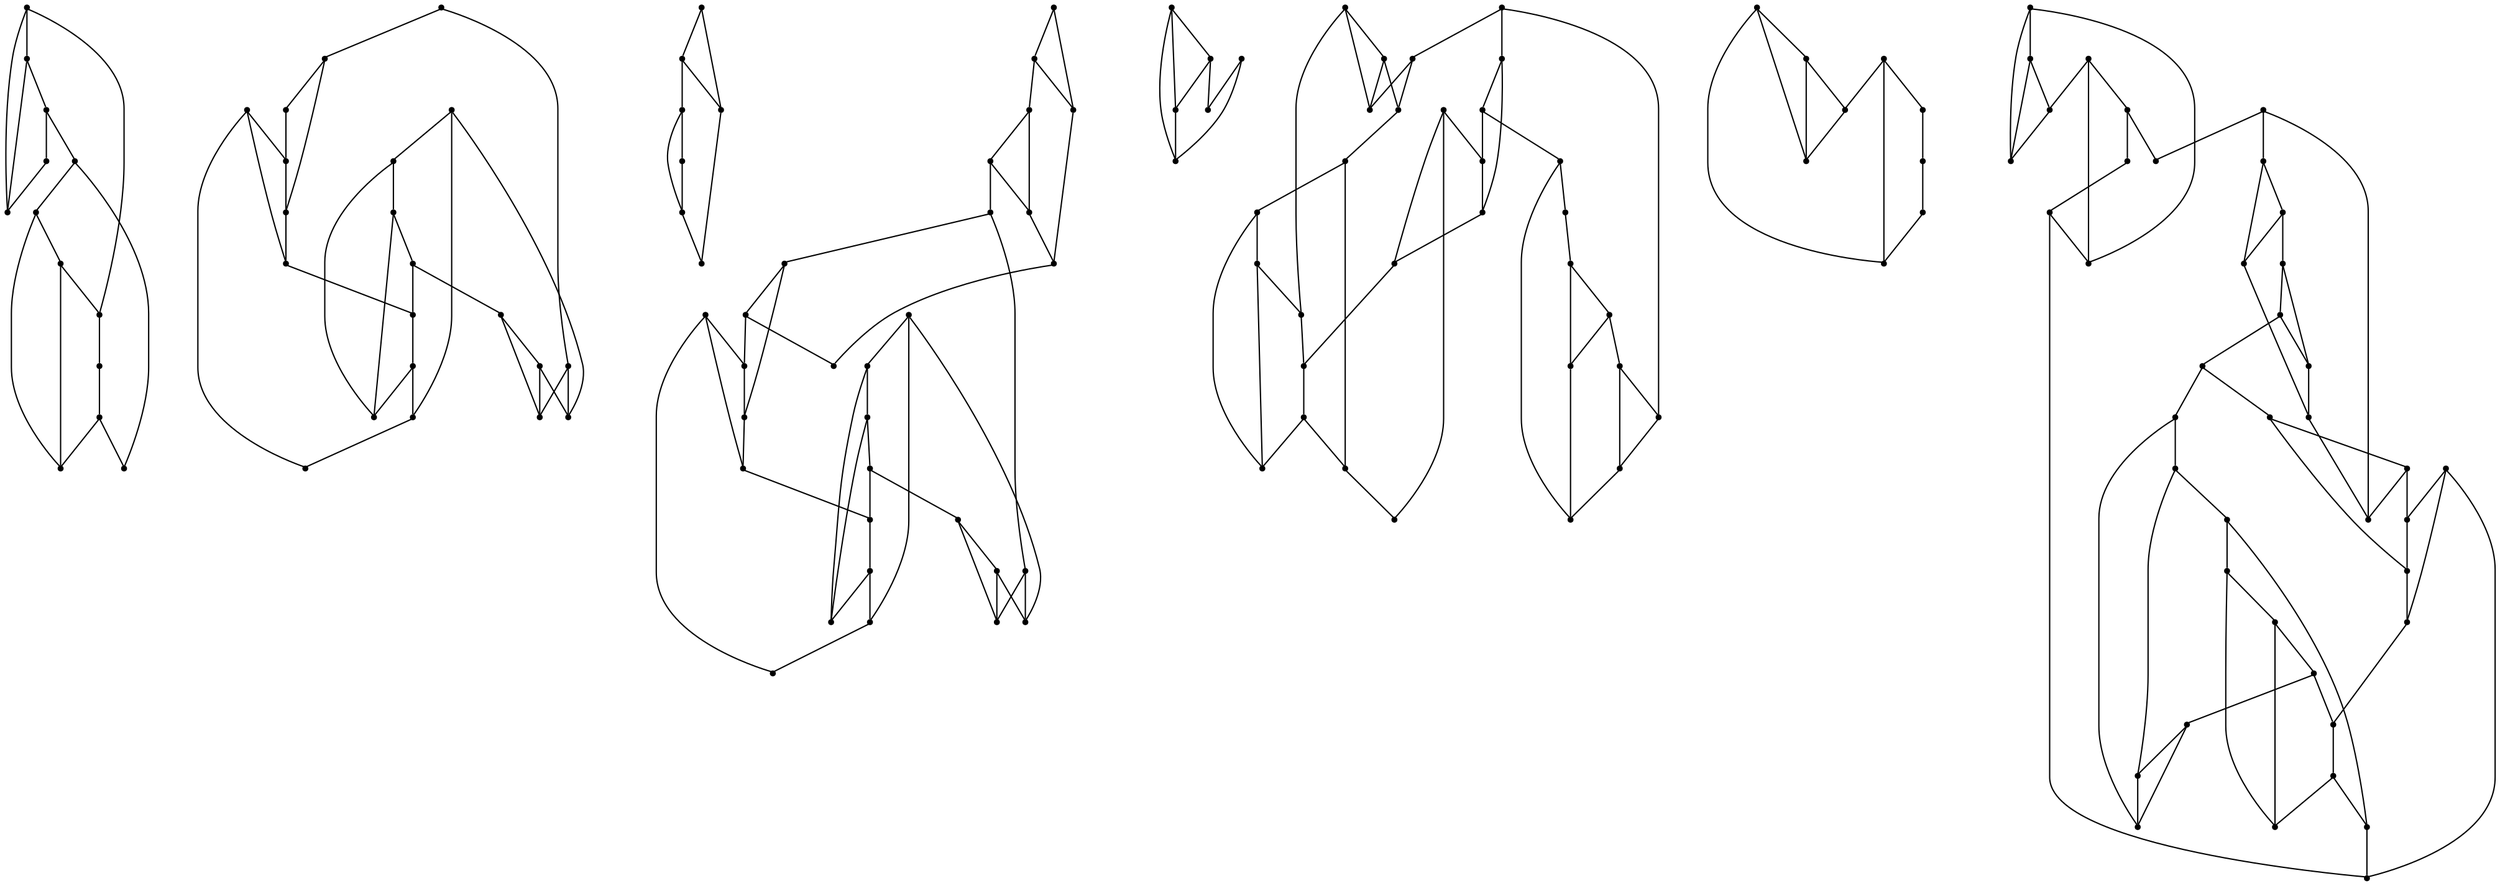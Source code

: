 graph {
  node [shape=point,comment="{\"directed\":false,\"doi\":\"10.1007/3-540-44541-2_28\",\"figure\":\"? (5)\"}"]

  v0 [pos="1603.0781428019209,659.8681529875727"]
  v1 [pos="1583.1697781880698,645.2974081552159"]
  v2 [pos="1560.9656016031902,641.461984367781"]
  v3 [pos="1598.4833081563315,648.3639161304764"]
  v4 [pos="1590.8260345458987,636.8598064299555"]
  v5 [pos="1542.5885518391929,613.8514598723383"]
  v6 [pos="1566.3249969482422,614.6180868661534"]
  v7 [pos="1585.4666392008464,619.2202648039789"]
  v8 [pos="1584.7010294596357,657.5681448495518"]
  v9 [pos="1581.638526916504,669.0723817066482"]
  v10 [pos="1570.1531410217285,673.673415235294"]
  v11 [pos="1566.1426862080893,628.5972993091873"]
  v12 [pos="1540.2916908264162,641.461984367781"]
  v13 [pos="1499.6135711669922,674.634846102807"]
  v14 [pos="1490.424982706706,660.8285666024815"]
  v15 [pos="1470.5177307128909,646.2567409392328"]
  v16 [pos="1448.3125050862632,642.4223979826899"]
  v17 [pos="1485.8323097229006,649.3243297453852"]
  v18 [pos="1478.1739552815757,637.8202200448643"]
  v19 [pos="1429.93647257487,614.811937065535"]
  v20 [pos="1453.6719004313152,615.5785004810623"]
  v21 [pos="1472.8156407674155,620.1806784188877"]
  v22 [pos="1472.0489501953127,658.5275412118565"]
  v23 [pos="1466.6885375976562,606.3743989185623"]
  v24 [pos="1407.7322642008467,602.5400559620193"]
  v25 [pos="1468.986479441325,670.0317144906651"]
  v26 [pos="1442.6677068074546,532.5577180103592"]
  v27 [pos="1409.7427368164065,531.0244640227289"]
  v28 [pos="1465.6374613444013,535.6265148039789"]
  v29 [pos="1464.1072591145835,519.5192099130284"]
  v30 [pos="1462.5750223795574,508.01497305593205"]
  v31 [pos="1461.616643269857,491.71604320567167"]
  v32 [pos="1442.6677068074546,499.5786428964268"]
  v33 [pos="1375.5739529927573,627.8493643319737"]
  v34 [pos="1436.062494913737,686.905582797143"]
  v35 [pos="1453.4906387329104,629.5566956714919"]
  v36 [pos="1427.6385307312012,642.4223979826899"]
  v37 [pos="1457.5010299682617,674.634846102807"]
  v38 [pos="1443.719800313314,680.0025702035557"]
  v39 [pos="1374.0416526794434,602.5400559620193"]
  v40 [pos="1387.8239631652832,620.9473054127029"]
  v41 [pos="1336.2344106038413,655.4597616708409"]
  v42 [pos="1327.0468711853027,641.6556438322992"]
  v43 [pos="1307.1385701497397,627.0827373381586"]
  v44 [pos="1284.9343617757163,623.2483308033279"]
  v45 [pos="1322.4531491597495,630.1515341317784"]
  v46 [pos="1314.7958119710288,618.647297274682"]
  v47 [pos="1266.558329264323,595.6389507170649"]
  v48 [pos="1290.2947743733725,596.4057048674555"]
  v49 [pos="1309.4364802042644,601.0067383961014"]
  v50 [pos="1308.6708068847656,639.3536011890701"]
  v51 [pos="1303.3114751180015,587.2014761483799"]
  v52 [pos="1244.3531036376953,583.3660523609451"]
  v53 [pos="1305.6083679199219,650.8577108895909"]
  v54 [pos="1273.4489440917969,559.5910788095127"]
  v55 [pos="1240.5250231424968,558.057697665307"]
  v56 [pos="1296.4197794596355,562.6598756031326"]
  v57 [pos="1294.8885599772136,546.5535879647862"]
  v58 [pos="1293.357308705648,535.0483974333735"]
  v59 [pos="1292.3989613850913,518.7494040048252"]
  v60 [pos="1273.4489440917969,526.6118765390049"]
  v61 [pos="1212.1947924296062,608.676568718367"]
  v62 [pos="1272.683334350586,667.7317063526443"]
  v63 [pos="1290.1125272115073,610.3827556487055"]
  v64 [pos="1264.2614682515464,623.2483308033279"]
  v65 [pos="1274.6468861897788,398.4358867522211"]
  v66 [pos="1259.333324432373,409.1733694589268"]
  v67 [pos="1272.350025177002,422.2118775562576"]
  v68 [pos="1259.333324432373,437.55153820078885"]
  v69 [pos="1294.1218694051108,655.4597616708409"]
  v70 [pos="1280.3406397501628,660.8285666024815"]
  v71 [pos="1262.3958587646484,386.9316498951248"]
  v72 [pos="1242.4885114034018,383.8639975106846"]
  v73 [pos="1210.6635411580405,583.3660523609451"]
  v74 [pos="1215.2572631835938,561.893121452742"]
  v75 [pos="1224.4458516438804,601.7733653899164"]
  v76 [pos="1182.9093933105469,655.4597616708409"]
  v77 [pos="1173.7208048502605,641.6556438322992"]
  v78 [pos="1153.8135528564453,627.0827373381586"]
  v79 [pos="1131.6083272298179,623.2483308033279"]
  v80 [pos="1169.126033782959,630.1515341317784"]
  v81 [pos="1161.4697774251304,618.647297274682"]
  v82 [pos="1113.2322947184246,595.6389507170649"]
  v83 [pos="1136.9677225748699,596.4057048674555"]
  v84 [pos="1156.1114629109702,601.0067383961014"]
  v85 [pos="1155.3447723388672,639.3536011890701"]
  v86 [pos="1149.984391530355,587.2014761483799"]
  v87 [pos="1091.0280863444011,583.3660523609451"]
  v88 [pos="1152.2823015848796,650.8577108895909"]
  v89 [pos="1120.1239267985027,559.5910788095127"]
  v90 [pos="1087.1989885965986,558.057697665307"]
  v91 [pos="1143.0947621663413,562.6598756031326"]
  v92 [pos="1124.191665649414,454.42330842377055"]
  v93 [pos="1141.5625254313152,546.5535879647862"]
  v94 [pos="1140.0301933288574,535.0483974333733"]
  v95 [pos="1139.0719095865886,518.7494040048252"]
  v96 [pos="1139.2656326293945,507.43895376882267"]
  v97 [pos="1120.1239267985027,526.6118765390049"]
  v98 [pos="1058.869775136312,608.676568718367"]
  v99 [pos="1119.3583170572917,667.7317063526443"]
  v100 [pos="1136.7864608764648,610.3827556487055"]
  v101 [pos="1110.9343528747559,623.2483308033279"]
  v102 [pos="1129.5510609944663,398.4358867522211"]
  v103 [pos="1114.2374674479167,409.1733694589268"]
  v104 [pos="1127.2541364034018,422.2118775562576"]
  v105 [pos="1114.2374674479167,437.55153820078874"]
  v106 [pos="1122.6593653361003,351.65250306488383"]
  v107 [pos="1140.7968521118164,655.4597616708409"]
  v108 [pos="1127.0135561625166,660.8285666024815"]
  v109 [pos="1117.300033569336,386.9316498951248"]
  v110 [pos="1097.3926862080893,383.8639975106846"]
  v111 [pos="1095.8614349365234,359.32226980886173"]
  v112 [pos="1061.9323094685874,561.893121452742"]
  v113 [pos="1057.337474822998,583.3660523609451"]
  v114 [pos="1071.119785308838,601.7733653899164"]
  v115 [pos="977.7072906494142,608.2900763070713"]
  v116 [pos="996.8489329020183,591.416080844018"]
  v117 [pos="1002.2083282470703,535.4285955941807"]
  v118 [pos="986.8947982788087,546.1660147225987"]
  v119 [pos="999.9114672342937,559.2056672291092"]
  v120 [pos="986.8947982788087,574.5441834644607"]
  v121 [pos="995.3177134195964,488.64521190684354"]
  v122 [pos="989.9583180745443,523.9244223153721"]
  v123 [pos="970.0500170389812,520.8577871835362"]
  v124 [pos="968.5198148091634,496.31504222910917"]
  v125 [pos="969.2843437194825,467.9389715707432"]
  v126 [pos="968.5198148091634,594.4848776376377"]
  v127 [pos="948.6114501953125,579.9118439869217"]
  v128 [pos="926.4073053995769,576.0775010303787"]
  v129 [pos="963.9250119527183,582.9806407805414"]
  v130 [pos="956.2677065531415,571.4764675017328"]
  v131 [pos="908.0302079518636,548.4681845224034"]
  v132 [pos="931.7666371663412,549.2348115162185"]
  v133 [pos="950.9083112080893,553.8358450448643"]
  v134 [pos="950.1427014668783,592.182707837833"]
  v135 [pos="944.7833061218262,540.031663628035"]
  v136 [pos="885.8260631561282,536.197320671492"]
  v137 [pos="947.0802307128907,603.6889792001377"]
  v138 [pos="914.9208227793376,512.4201854582758"]
  v139 [pos="881.9968700408938,510.88693147064555"]
  v140 [pos="937.8916422526044,515.4889822518955"]
  v141 [pos="936.3594055175782,499.3828217701248"]
  v142 [pos="934.8292032877606,487.87858491302836"]
  v143 [pos="933.87082417806,471.5785106535883"]
  v144 [pos="934.0635299682618,460.2692048267654"]
  v145 [pos="914.9208227793376,479.44111034434354"]
  v146 [pos="853.6666711171468,561.5056753671299"]
  v147 [pos="914.1551971435548,620.5608765796951"]
  v148 [pos="931.5843582153321,563.2118622974685"]
  v149 [pos="905.7333469390871,576.0775010303787"]
  v150 [pos="935.5947812398275,608.2900763070713"]
  v151 [pos="921.8124707539878,613.6576732512445"]
  v152 [pos="856.7291736602785,514.7223552580805"]
  v153 [pos="852.1364688873292,536.197320671492"]
  v154 [pos="865.9177303314209,554.6025356169672"]

  v1 -- v2 [id="-2",pos="1583.1697781880698,645.2974081552159 1576.4304677929863,643.5352642370653 1569.080099868709,642.4495283388258 1560.9656016031902,641.461984367781"]
  v3 -- v1 [id="-5",pos="1598.4833081563315,648.3639161304764 1593.4028033796703,647.5772900821883 1588.480774673389,646.1815702107432 1583.1697781880698,645.2974081552159"]
  v3 -- v0 [id="-6",pos="1598.4833081563315,648.3639161304764 1599.7933020929977,652.3812225501856 1601.7446837964621,655.992170434932 1603.0781428019209,659.8681529875727"]
  v4 -- v3 [id="-11",pos="1590.8260345458987,636.8598064299555 1593.8824471571083,640.5612004396031 1595.8580113698122,644.6738085419686 1598.4833081563315,648.3639161304764"]
  v4 -- v7 [id="-12",pos="1590.8260345458987,636.8598064299555 1590.1958299348062,632.3775444338661 1588.4759676962349,628.3198168509907 1586.8291219075522,624.1734584685297 1586.0000610351562,622.0858018116287 1585.1999918619792,619.9983994678787 1585.4666392008464,619.2202648039789"]
  v5 -- v12 [id="-14",pos="1542.5885518391929,613.8514598723383 1539.317445389603,613.8122368760789 1537.113329378611,615.43653420722 1535.6458028157554,617.656683973087 1531.854549788754,623.3918814992201 1533.6370296964888,632.1054435969244 1540.2916908264162,641.461984367781"]
  v6 -- v5 [id="-17",pos="1566.3249969482422,614.6180868661534 1556.6417591250738,610.8325506355566 1548.0434667792913,610.5275589450887 1542.5885518391929,613.8514598723383"]
  v7 -- v6 [id="-18",pos="1585.4666392008464,619.2202648039789 1578.3544704899248,617.0494229058636 1572.2739710215542,614.8699562026969 1566.3249969482422,614.6180868661534"]
  v8 -- v2 [id="-25",pos="1584.7010294596357,657.5681448495518 1578.4000396728516,655.577572238061 1572.8291829427085,652.5359869516026 1567.608388264974,648.5984564340245 1564.9208068847656,646.5649684782953 1562.4374389648438,644.3816900766026 1560.9656016031902,641.461984367781"]
  v8 -- v1 [id="-26",pos="1584.7010294596357,657.5681448495518 1584.767288632645,653.2398310163264 1584.7469720179301,649.5164010241688 1583.1697781880698,645.2974081552159"]
  v9 -- v8 [id="-29",pos="1581.638526916504,669.0723817066482 1581.9245512522646,665.2561932979497 1583.2734231431343,661.1567510627633 1584.7010294596357,657.5681448495518"]
  v153 -- v146 [id="-31",pos="852.1364688873292,536.197320671492 851.2602363514558,537.7419521759429 851.2125015258791,539.360353220079 851.212501525879,540.98991558116 851.212501525879,548.0680699583197 852.1130944389427,554.9355416112177 853.6666711171468,561.5056753671299"]
  v153 -- v152 [id="-32",pos="852.1364688873292,536.197320671492 851.7985187320949,528.5600385825487 853.2755423457559,521.2619630179582 856.7291736602785,514.7223552580805"]
  v146 -- v154 [id="-33",pos="853.6666711171468,561.5056753671299 858.00168263386,558.983232492517 862.1632562154792,556.8743216898979 865.9177303314209,554.6025356169672"]
  v154 -- v136 [id="-34",pos="865.9177303314209,554.6025356169672 875.3674649137743,549.1023815981606 882.4829558808522,542.8114985801378 885.8260631561282,536.197320671492"]
  v154 -- v151 [id="-35",pos="865.9177303314209,554.6025356169672 873.1000264485677,568.8857794320713 889.5125071207683,588.0024989958735 911.5041732788087,605.5984259164463 915.583356221517,608.8650783415766 919.6749369303386,611.9275173064203 921.8124707539878,613.6576732512445"]
  v136 -- v153 [id="-36",pos="885.8260631561282,536.197320671492 872.8041966756185,534.7607692595453 861.3166809082032,535.710883191837 852.1364688873292,536.197320671492"]
  v149 -- v131 [id="-37",pos="905.7333469390871,576.0775010303787 899.0775864634398,566.7217033145921 897.294200288095,558.0083678316569 901.0833104451498,552.2732814665766 902.5513720582969,550.0522998799881 904.756812447733,548.4276173063346 908.0302079518636,548.4681845224034"]
  v149 -- v150 [id="-38",pos="905.7333469390871,576.0775010303787 911.2582958212444,586.4233516174796 921.8931493972407,597.4680572545653 935.5947812398275,608.2900763070713"]
  v148 -- v130 [id="-39",pos="931.5843582153321,563.2118622974685 940.92736545375,567.4811634543215 949.286506001095,570.5548874135159 956.2677065531415,571.4764675017328"]
  v139 -- v152 [id="-40",pos="881.9968700408938,510.88693147064555 874.7875213623048,511.7108425017328 865.1583353678386,512.4066432829828 856.7291736602785,514.7223552580805"]
  v147 -- v151 [id="-41",pos="914.1551971435548,620.5608765796951 915.3289129891667,618.7323081523634 918.623672894694,616.5745804191191 921.8124707539878,613.6576732512445"]
  v151 -- v150 [id="-42",pos="921.8124707539878,613.6576732512445 926.2293545380712,612.1515785954152 930.6023608818832,609.8924816833232 935.5947812398275,608.2900763070713"]
  v150 -- v137 [id="-43",pos="935.5947812398275,608.2900763070713 938.945829298546,606.0544250914411 942.7719523130118,604.4398031567919 947.0802307128907,603.6889792001377"]
  v137 -- v126 [id="-44",pos="947.0802307128907,603.6889792001377 952.8976615891015,600.5340209948687 959.4327900885446,598.3382582098566 968.5198148091634,594.4848776376377"]
  v128 -- v149 [id="-45",pos="926.4073053995769,576.0775010303787 919.2000071207683,575.9233872608474 911.8375142415365,575.8984645720453 905.7333469390871,576.0775010303787"]
  v148 -- v132 [id="-46",pos="931.5843582153321,563.2118622974685 931.0583750406902,561.1900091683995 930.6166330973308,558.7483486052485 930.5666605631511,556.2565883513422 930.508295694987,553.4733852263422 930.9458414713542,550.731635144962 931.7666371663412,549.2348115162185"]
  v147 -- v115 [id="-47",pos="914.1551971435548,620.5608765796951 920.0979851253808,621.7894867561384 926.2665311174292,622.515082410587 932.604217529297,622.515082410587 949.3933937107299,622.515082410587 964.9955918980577,617.4230262883393 977.7072906494142,608.2900763070713"]
  v147 -- v146 [id="-48",pos="914.1551971435548,620.5608765796951 884.7043783013931,613.5836497753203 861.3622443502053,590.7160696551676 853.6666711171468,561.5056753671299"]
  v144 -- v125 [id="-49",pos="934.0635299682618,460.2692048267654 945.1541900634767,459.4609340544672 957.0416768391927,462.30669821462345 969.2843437194825,467.9389715707432"]
  v128 -- v134 [id="-50",pos="926.4073053995769,576.0775010303787 927.8792063395183,578.9982875700922 930.3624471028646,581.181820284936 933.050028483073,583.2109849170974 938.2708231608074,587.1525844450922 943.8416798909506,590.1941697315506 950.1427014668783,592.182707837833"]
  v143 -- v145 [id="-51",pos="933.87082417806,471.5785106535883 926.704645121725,473.32074171504985 920.311463802168,475.89309017538153 914.9208227793376,479.44111034434354"]
  v142 -- v145 [id="-52",pos="934.8292032877606,487.87858491302836 928.6958058675131,484.39837301931095 922.4416097005209,481.5065781788162 914.9208227793376,479.44111034434354"]
  v144 -- v143 [id="-53",pos="934.0635299682618,460.2692048267654 934.6675751774869,463.6745624874384 934.3946966202169,467.5317306269053 933.87082417806,471.5785106535883"]
  v143 -- v142 [id="-54",pos="933.87082417806,471.5785106535883 934.1760349765875,476.72749075386423 934.3431748117646,482.1785606767278 934.8292032877606,487.87858491302836"]
  v142 -- v141 [id="-55",pos="934.8292032877606,487.87858491302836 935.104273479647,491.6170247016912 935.533703048609,495.47155358105965 936.3594055175782,499.3828217701248"]
  v141 -- v140 [id="-56",pos="936.3594055175782,499.3828217701248 936.8172156345202,504.55874967154193 937.7609417201254,509.85275292161214 937.8916422526044,515.4889822518955"]
  v140 -- v135 [id="-57",pos="937.8916422526044,515.4889822518955 940.6343745961892,523.2307703361685 942.8193679784902,531.4486801400917 944.7833061218262,540.031663628035"]
  v135 -- v133 [id="-58",pos="944.7833061218262,540.031663628035 946.977566133341,544.50609872997 948.6251834485663,549.2506457762064 950.9083112080893,553.8358450448643"]
  v133 -- v130 [id="-59",pos="950.9083112080893,553.8358450448643 951.0228877626619,555.6073397104507 951.6384978429776,557.1976987720291 952.2708892822267,558.7900559620193 953.9178626748669,562.937837284404 955.6384274048705,566.9976307127172 956.2677065531415,571.4764675017328"]
  v141 -- v138 [id="-60",pos="936.3594055175782,499.3828217701248 927.0249684651693,502.72748475433696 919.7208404541017,507.7649196501703 914.9208227793376,512.4201854582758"]
  v138 -- v139 [id="-61",pos="914.9208227793376,512.4201854582758 905.2318418569853,511.64577952806985 895.1079682611019,511.3001100149347 881.9968700408938,510.88693147064555"]
  v137 -- v134 [id="-62",pos="947.0802307128907,603.6889792001377 947.3666038699175,599.8721528578026 948.7155796113333,595.7719584602702 950.1427014668783,592.182707837833"]
  v134 -- v127 [id="-63",pos="950.1427014668783,592.182707837833 950.2089223682635,587.8552445995067 950.1884676465864,584.1325094371641 948.6114501953125,579.9118439869217"]
  v135 -- v136 [id="-64",pos="944.7833061218262,540.031663628035 927.5791168212892,536.131771456811 906.7833582560222,534.0733608122797 885.8260631561282,536.197320671492"]
  v145 -- v139 [id="-65",pos="914.9208227793376,479.44111034434354 896.2695488428647,487.67026219256263 884.4663662254491,499.1091353191541 881.9968700408938,510.88693147064555"]
  v133 -- v132 [id="-66",pos="950.9083112080893,553.8358450448643 943.7964126204756,551.6663253906729 937.7158560613541,549.486871415145 931.7666371663412,549.2348115162185"]
  v132 -- v131 [id="-67",pos="931.7666371663412,549.2348115162185 922.0840404387588,545.4496518448261 913.4854596578406,545.1442214904098 908.0302079518636,548.4681845224034"]
  v131 -- v148 [id="-68",pos="908.0302079518636,548.4681845224034 915.698217494762,553.9436243456573 924.0203917900631,558.9570727747055 931.5843582153321,563.2118622974685"]
  v140 -- v138 [id="-69",pos="937.8916422526044,515.4889822518955 931.5932921183492,514.3501323686581 923.4244804435174,513.2276789392764 914.9208227793376,512.4201854582758"]
  v130 -- v129 [id="-70",pos="956.2677065531415,571.4764675017328 959.3248582722708,575.1808044605452 961.2994003507928,579.2911494647956 963.9250119527183,582.9806407805414"]
  v129 -- v126 [id="-71",pos="963.9250119527183,582.9806407805414 965.2342217620107,586.9972952240585 967.1862671986264,590.6090655909095 968.5198148091634,594.4848776376377"]
  v126 -- v115 [id="-72",pos="968.5198148091634,594.4848776376377 972.1552330404372,599.3104240450367 975.2272317796494,604.2617657160836 977.7072906494142,608.2900763070713"]
  v129 -- v127 [id="-73",pos="963.9250119527183,582.9806407805414 958.8443086752077,582.194094175735 953.9221198307134,580.7982900864264 948.6114501953125,579.9118439869217"]
  v127 -- v128 [id="-74",pos="948.6114501953125,579.9118439869217 941.8717679099561,578.1518924958922 934.5215620219003,577.0661125035967 926.4073053995769,576.0775010303787"]
  v124 -- v125 [id="-77",pos="968.5198148091634,496.31504222910917 967.7374521891277,486.2149318572016 968.2083129882814,476.55255799652446 969.2843437194825,467.9389715707432"]
  v123 -- v122 [id="-78",pos="970.0500170389812,520.8577871835362 977.2061751673917,519.2762881874584 984.4696534051552,520.4525119220875 989.9583180745443,523.9244223153721"]
  v122 -- v117 [id="-79",pos="989.9583180745443,523.9244223153721 995.9060391983592,525.6955092017314 1000.2206454631769,529.6079807146681 1002.2083282470703,535.4285955941807"]
  v124 -- v121 [id="-80",pos="968.5198148091634,496.31504222910917 979.1333516438802,491.03594626149845 987.9291534423829,488.8483445362381 995.3177134195964,488.64521190684354"]
  v123 -- v120 [id="-81",pos="970.0500170389812,520.8577871835362 970.6385379366166,522.4008705876043 970.9013139180646,524.0049557259447 971.1833953857423,525.615159721785 974.4056367553967,544.0306777275124 979.7219977221018,560.8459908092175 986.8947982788087,574.5441834644607"]
  v123 -- v124 [id="-82",pos="970.0500170389812,520.8577871835362 969.1190595371554,512.4453081761769 968.3645857848865,504.28026230770763 968.5198148091634,496.31504222910917"]
  v121 -- v116 [id="-83",pos="995.3177134195964,488.64521190684354 1006.8916320800782,502.8899908578526 1013.9958699544271,521.1066961801182 1013.9958699544271,540.98991558116 1013.9958699544271,559.9656876420958 1007.5231417068985,577.4272439005154 996.8489329020183,591.416080844018"]
  v116 -- v120 [id="-84",pos="996.8489329020183,591.416080844018 992.6161383920348,587.1077280392747 989.3203576844292,581.2666158798885 986.8947982788087,574.5441834644607"]
  v119 -- v118 [id="-85",pos="999.9114672342937,559.2056672291092 994.0583546956381,556.8857590870193 989.6708170572917,552.9441595590245 986.8947982788087,546.1660147225987"]
  v117 -- v119 [id="-86",pos="1002.2083282470703,535.4285955941807 1006.1076822680558,542.2467615036884 1005.0436188780404,551.0388414551513 999.9114672342937,559.2056672291092"]
  v119 -- v120 [id="-87",pos="999.9114672342937,559.2056672291092 997.3236152193141,565.3334360444312 992.5050532748139,571.0102294272931 986.8947982788087,574.5441834644607"]
  v117 -- v118 [id="-88",pos="1002.2083282470703,535.4285955941807 998.4792073567709,539.4942999398838 993.3958689371746,542.6899989958735 986.8947982788087,546.1660147225987"]
  v118 -- v122 [id="-89",pos="986.8947982788087,546.1660147225987 983.7167104085287,540.1649237191807 984.8416646321615,531.2693040088943 989.9583180745443,523.9244223153721"]
  v116 -- v115 [id="-90",pos="996.8489329020183,591.416080844018 991.3877866711414,598.0203351526877 985.0697111257251,603.9061087742775 977.7072906494142,608.2900763070713"]
  v152 -- v144 [id="-91",pos="856.7291736602785,514.7223552580805 866.6588078551749,482.4203885347508 896.9558221218166,459.4609340544672 934.0635299682618,460.2692048267654"]
  v113 -- v98 [id="-92",pos="1057.337474822998,583.3660523609451 1056.4644730174364,584.9115505137092 1056.4167022705078,586.5306576334553 1056.4167022705078,588.1609360889724 1056.4167022705078,595.2387874515914 1057.317287325141,602.1061410902429 1058.869775136312,608.676568718367"]
  v113 -- v112 [id="-93",pos="1057.337474822998,583.3660523609451 1057.0029238335276,575.7296697335764 1058.4797237435523,568.4322887151537 1061.9323094685874,561.893121452742"]
  v98 -- v114 [id="-94",pos="1058.869775136312,608.676568718367 1063.2025677921865,606.154132459353 1067.3647320036282,604.0450393755225 1071.119785308838,601.7733653899164"]
  v114 -- v87 [id="-95",pos="1071.119785308838,601.7733653899164 1080.5712390380547,596.2718476070927 1087.6870237767448,589.9796210967716 1091.0280863444011,583.3660523609451"]
  v114 -- v108 [id="-96",pos="1071.119785308838,601.7733653899164 1078.304163614909,616.0567999398838 1094.7124481201172,635.173265190535 1116.7041778564453,652.7691921111078 1120.787556966146,656.0358445362381 1124.8750050862632,659.0982835010818 1127.0135561625166,660.8285666024815"]
  v87 -- v113 [id="-97",pos="1091.0280863444011,583.3660523609451 1078.0082702636719,581.9317897673578 1066.5208180745444,582.8816493864985 1057.337474822998,583.3660523609451"]
  v110 -- v109 [id="-99",pos="1097.3926862080893,383.8639975106846 1104.548060375143,382.28045410538675 1111.8117380683916,383.45783037153967 1117.300033569336,386.9316498951248"]
  v109 -- v102 [id="-100",pos="1117.300033569336,386.9316498951248 1123.2479957938347,388.7030367301893 1127.562436784549,392.61639182887484 1129.5510609944663,398.4358867522211"]
  v111 -- v106 [id="-101",pos="1095.8614349365234,359.32226980886173 1106.4749399820964,354.0399949268631 1115.2749379475913,351.8526475147537 1122.6593653361003,351.65250306488383"]
  v110 -- v105 [id="-102",pos="1097.3926862080893,383.8639975106846 1097.9798418061646,385.40783801208045 1098.2427250161268,387.01244517504506 1098.5249837239585,388.6232773975662 1101.747276199571,407.038764178359 1107.0635820309951,423.8539625953674 1114.2374674479167,437.55153820078874"]
  v110 -- v111 [id="-103",pos="1097.3926862080893,383.8639975106846 1096.4215936455835,375.19745441679356 1095.6620446492889,366.7923583939672 1095.8614349365234,359.32226980886173"]
  v101 -- v107 [id="-104",pos="1110.9343528747559,623.2483308033279 1116.4583565304288,633.5943811498657 1127.0931685055875,644.6391112859313 1140.7968521118164,655.4597616708409"]
  v82 -- v100 [id="-105",pos="1113.2322947184246,595.6389507170649 1120.9018778322381,601.1141719538757 1129.2235932207896,606.1274015383015 1136.7864608764648,610.3827556487055"]
  v100 -- v81 [id="-106",pos="1136.7864608764648,610.3827556487055 1146.1298517449704,614.6517650914884 1154.4884501228976,617.7257096284903 1161.4697774251304,618.647297274682"]
  v103 -- v109 [id="-107",pos="1114.2374674479167,409.1733694589268 1111.0582987467449,403.1732957081131 1112.1833801269531,394.2774216846756 1117.300033569336,386.9316498951248"]
  v90 -- v112 [id="-108",pos="1087.1989885965986,558.057697665307 1079.9874623616538,558.8816086963943 1070.3582763671875,559.5774094776443 1061.9323094685874,561.893121452742"]
  v99 -- v108 [id="-109",pos="1119.3583170572917,667.7317063526443 1120.5294491624404,665.9003535755626 1123.824302825552,663.7437420045078 1127.0135561625166,660.8285666024815"]
  v108 -- v107 [id="-110",pos="1127.0135561625166,660.8285666024815 1131.4306126729616,659.3219950997793 1135.804336187047,657.06302752122 1140.7968521118164,655.4597616708409"]
  v107 -- v88 [id="-111",pos="1140.7968521118164,655.4597616708409 1144.1485679958225,653.2250839367609 1147.9747950772535,651.6104862824004 1152.2823015848796,650.8577108895909"]
  v88 -- v77 [id="-112",pos="1152.2823015848796,650.8577108895909 1158.0999407146587,647.7048719984883 1164.6341540853246,645.509184329133 1173.7208048502605,641.6556438322992"]
  v106 -- v92 [id="-113",pos="1122.6593653361003,351.65250306488383 1134.2333475748699,365.8942938363682 1141.3374582926433,384.1150681690506 1141.3374582926433,403.9942185596756 1141.3374582926433,422.9191860075922 1134.9000295003257,440.34014548024845 1124.191665649414,454.42330842377055"]
  v92 -- v105 [id="-114",pos="1124.191665649414,454.42330842377055 1119.9577697816455,450.11597638086437 1116.6619138572455,444.2747055018697 1114.2374674479167,437.55153820078874"]
  v104 -- v103 [id="-115",pos="1127.2541364034018,422.2118775562576 1121.3999430338542,419.8941310759516 1117.0125325520835,415.9484625375401 1114.2374674479167,409.1733694589268"]
  v102 -- v104 [id="-116",pos="1129.5510609944663,398.4358867522211 1133.4491129798346,405.25452229165205 1132.3855087767533,414.04577214672213 1127.2541364034018,422.2118775562576"]
  v104 -- v105 [id="-117",pos="1127.2541364034018,422.2118775562576 1124.666431412134,428.34045880019437 1119.8474239731304,434.01801063179914 1114.2374674479167,437.55153820078874"]
  v102 -- v103 [id="-118",pos="1129.5510609944663,398.4358867522211 1125.820795694987,402.49834860524845 1120.7374572753906,405.6983709848057 1114.2374674479167,409.1733694589268"]
  v79 -- v101 [id="-119",pos="1131.6083272298179,623.2483308033279 1124.4041442871094,623.0941534555088 1117.0416514078777,623.0692307667068 1110.9343528747559,623.2483308033279"]
  v100 -- v83 [id="-120",pos="1136.7864608764648,610.3827556487055 1136.2625122070312,608.360775363061 1135.8167012532554,605.9150457894932 1135.7667287190757,603.423285535587 1135.7125600179038,600.6441514210037 1136.1457824707031,597.9026556527745 1136.9677225748699,596.4057048674555"]
  v99 -- v76 [id="-121",pos="1119.3583170572917,667.7317063526443 1125.299998670289,668.9604040895492 1131.4674943666691,669.6858486052485 1137.804158528646,669.6858486052485 1154.6624501546225,669.6858486052485 1170.3208923339844,664.5525376514724 1182.9093933105469,655.4597616708409"]
  v99 -- v98 [id="-122",pos="1119.3583170572917,667.7317063526443 1089.907166303238,660.7551274378768 1066.5661840557318,637.8857107098768 1058.869775136312,608.676568718367"]
  v79 -- v85 [id="-124",pos="1131.6083272298179,623.2483308033279 1133.0791473388672,626.164984754337 1135.5667114257812,628.3525864795974 1138.254165649414,630.3817511117588 1143.470891316732,634.3233506397537 1149.0416208902996,637.3608669157953 1155.3447723388672,639.3536011890701"]
  v95 -- v97 [id="-125",pos="1139.0719095865886,518.7494040048252 1131.9061404527208,520.4914244697788 1125.5138450451805,523.0636234817268 1120.1239267985027,526.6118765390049"]
  v94 -- v97 [id="-126",pos="1140.0301933288574,535.0483974333733 1133.8999430338542,531.5691392139724 1127.6416778564453,528.6775986866287 1120.1239267985027,526.6118765390049"]
  v96 -- v95 [id="-127",pos="1139.2656326293945,507.43895376882267 1139.8675301597884,510.8453612698522 1139.5946636393398,514.7025655943901 1139.0719095865886,518.7494040048252"]
  v95 -- v94 [id="-128",pos="1139.0719095865886,518.7494040048252 1139.376062812363,523.8980687730907 1139.5432195946346,529.3488087072976 1140.0301933288574,535.0483974333733"]
  v94 -- v93 [id="-129",pos="1140.0301933288574,535.0483974333733 1140.3044071889315,538.7873125906832 1140.7339478040305,542.6422595419011 1141.5625254313152,546.5535879647862"]
  v93 -- v91 [id="-130",pos="1141.5625254313152,546.5535879647862 1142.0177658007074,551.72994526509 1142.961680041444,557.0240033181731 1143.0947621663413,562.6598756031326"]
  v91 -- v86 [id="-131",pos="1143.0947621663413,562.6598756031326 1145.8355962894595,570.4015018652675 1148.0208822067032,578.618798153049 1149.984391530355,587.2014761483799"]
  v86 -- v84 [id="-132",pos="1149.984391530355,587.2014761483799 1152.1799649613772,591.6760057833341 1153.8281441679796,596.420979957715 1156.1114629109702,601.0067383961014"]
  v84 -- v81 [id="-133",pos="1156.1114629109702,601.0067383961014 1156.2266716802098,602.7781056049863 1156.842454380488,604.3684648164391 1157.4750264485679,605.9608221566807 1159.121900821005,610.1083541039687 1160.8423576820771,614.1679211089793 1161.4697774251304,618.647297274682"]
  v93 -- v89 [id="-134",pos="1141.5625254313152,546.5535879647862 1132.2250366210938,549.8982509489985 1124.9207814534507,554.9359401579828 1120.1239267985027,559.5910788095127"]
  v91 -- v89 [id="-135",pos="1143.0947621663413,562.6598756031326 1136.7956998914078,561.5211168479132 1128.6274848018297,560.3986442384128 1120.1239267985027,559.5910788095127"]
  v89 -- v90 [id="-136",pos="1120.1239267985027,559.5910788095127 1110.4340378268753,558.8165800614772 1100.3085197113708,558.4708657374947 1087.1989885965986,558.057697665307"]
  v88 -- v85 [id="-137",pos="1152.2823015848796,650.8577108895909 1152.5706849594599,647.0431644427808 1153.9196669615371,642.9431453102598 1155.3447723388672,639.3536011890701"]
  v85 -- v78 [id="-138",pos="1155.3447723388672,639.3536011890701 1155.4131239633516,635.0264008784648 1155.3926954957424,631.303489471283 1153.8135528564453,627.0827373381586"]
  v86 -- v87 [id="-139",pos="1149.984391530355,587.2014761483799 1132.7833811442058,583.3025376514724 1111.9875590006511,581.2400579965245 1091.0280863444011,583.3660523609451"]
  v97 -- v90 [id="-140",pos="1120.1239267985027,526.6118765390049 1101.4724748576255,534.8407204649401 1089.6664597820004,546.279654385024 1087.1989885965986,558.057697665307"]
  v84 -- v83 [id="-141",pos="1156.1114629109702,601.0067383961014 1148.9989619340763,598.8368979586487 1142.917489325384,596.6573422101202 1136.9677225748699,596.4057048674555"]
  v83 -- v82 [id="-142",pos="1136.9677225748699,596.4057048674555 1127.284674240885,592.6202095846819 1118.686902063786,592.3150669538396 1113.2322947184246,595.6389507170649"]
  v82 -- v101 [id="-143",pos="1113.2322947184246,595.6389507170649 1109.9600388711024,595.5990646945972 1107.7553179406464,597.2236244603253 1106.2875111897788,599.4443019743891 1102.4963185306754,605.1792827614881 1104.2786813072812,613.8926569751136 1110.9343528747559,623.2483308033279"]
  v81 -- v80 [id="-144",pos="1161.4697774251304,618.647297274682 1164.5285095483714,622.3507695725013 1166.502877422583,626.4610122625805 1169.126033782959,630.1515341317784"]
  v80 -- v77 [id="-145",pos="1169.126033782959,630.1515341317784 1170.4372564953408,634.1671607016253 1172.3890533217766,637.7790246393247 1173.7208048502605,641.6556438322992"]
  v77 -- v76 [id="-146",pos="1173.7208048502605,641.6556438322992 1177.357188269514,646.4807676475777 1180.428455348309,651.4323627647206 1182.9093933105469,655.4597616708409"]
  v80 -- v78 [id="-147",pos="1169.126033782959,630.1515341317784 1164.0483521866436,629.363054628302 1159.1252799588103,627.9669974059565 1153.8135528564453,627.0827373381586"]
  v78 -- v79 [id="-148",pos="1153.8135528564453,627.0827373381586 1147.0736923353763,625.3213278270671 1139.7233345932384,624.2368694462853 1131.6083272298179,623.2483308033279"]
  v112 -- v96 [id="-150",pos="1061.9323094685874,561.893121452742 1071.8614149068087,529.5911805011702 1102.1557935355604,506.6317002491287 1139.2656326293945,507.43895376882267"]
  v73 -- v61 [id="-151",pos="1210.6635411580405,583.3660523609451 1209.788993374118,584.9250638753972 1209.7417195638022,586.5374460091393 1209.7417195638022,588.1609360889724 1209.7417195638022,595.23878567351 1210.6423041659498,602.1061376398417 1212.1947924296062,608.676568718367"]
  v73 -- v74 [id="-152",pos="1210.6635411580405,583.3660523609451 1210.3187593884163,575.8377198101114 1211.7626255338005,568.6220005237178 1215.2572631835938,561.893121452742"]
  v75 -- v52 [id="-153",pos="1224.4458516438804,601.7733653899164 1233.8960342706318,596.2719979556725 1241.01190031508,589.9797018139659 1244.3531036376953,583.3660523609451"]
  v75 -- v70 [id="-154",pos="1224.4458516438804,601.7733653899164 1231.6291809082031,616.0567999398838 1248.0416615804038,635.173265190535 1270.033391316732,652.7691921111078 1274.1124471028647,656.0358445362381 1278.2042185465496,659.0982835010818 1280.3406397501628,660.8285666024815"]
  v55 -- v74 [id="-155",pos="1240.5250231424968,558.057697665307 1230.5458068847656,559.0901454802485 1222.3583221435547,559.73991558116 1215.2572631835938,561.893121452742"]
  v71 -- v65 [id="-156",pos="1262.3958587646484,386.9316498951248 1268.3439865748696,388.70228569982237 1272.658030472991,392.6158945705929 1274.6468861897788,398.4358867522211"]
  v52 -- v73 [id="-157",pos="1244.3531036376953,583.3660523609451 1231.3332875569663,581.9317897673578 1219.8458353678386,582.8816493864985 1210.6635411580405,583.3660523609451"]
  v72 -- v68 [id="-159",pos="1242.4885114034018,383.8639975106846 1243.1374867757163,385.77751323740995 1243.3708190917969,387.1983608122797 1243.620808919271,388.6232773975662 1246.9624837239585,407.7275356169672 1252.5583902994792,425.1108567432693 1259.333324432373,437.55153820078885"]
  v64 -- v47 [id="-160",pos="1264.2614682515464,623.2483308033279 1257.6067371159547,613.892267446856 1255.8234899140666,605.1791545708726 1259.612528483073,599.4443019743891 1261.0804910152647,597.223388775292 1263.2855241557545,595.5987198656301 1266.558329264323,595.6389507170649"]
  v64 -- v69 [id="-161",pos="1264.2614682515464,623.2483308033279 1269.7871073915685,633.5939007178781 1280.4220854835503,644.6388946763946 1294.1218694051108,655.4597616708409"]
  v47 -- v63 [id="-162",pos="1266.558329264323,595.6389507170649 1274.2270795991856,601.1143016268463 1282.5489725278728,606.1276196249335 1290.1125272115073,610.3827556487055"]
  v63 -- v46 [id="-163",pos="1290.1125272115073,610.3827556487055 1299.4560587689532,614.6518782891326 1307.8155178603356,617.7257330626924 1314.7958119710288,618.647297274682"]
  v72 -- v71 [id="-164",pos="1242.4885114034018,383.8639975106846 1249.6473642644446,382.28049476187357 1256.90933237707,383.4576162496023 1262.3958587646484,386.9316498951248"]
  v62 -- v70 [id="-165",pos="1272.683334350586,667.7317063526443 1273.8548769820793,665.9000470234374 1277.1502569298877,663.7431288301422 1280.3406397501628,660.8285666024815"]
  v70 -- v69 [id="-166",pos="1280.3406397501628,660.8285666024815 1284.756778552718,659.3213996678726 1289.1299769527202,657.062736632603 1294.1218694051108,655.4597616708409"]
  v69 -- v53 [id="-167",pos="1294.1218694051108,655.4597616708409 1297.4738628332216,653.2249466960114 1301.3003934518888,651.610228381696 1305.6083679199219,650.8577108895909"]
  v53 -- v42 [id="-168",pos="1305.6083679199219,650.8577108895909 1311.4255712964407,647.7046452018869 1317.959435933686,645.5090832807673 1327.0468711853027,641.6556438322992"]
  v67 -- v66 [id="-169",pos="1272.350025177002,422.2118775562576 1266.4958953857422,419.8941310759516 1262.108357747396,415.9484625375401 1259.333324432373,409.1733694589268"]
  v65 -- v67 [id="-170",pos="1274.6468861897788,398.4358867522211 1278.5449345238296,405.25451445519866 1277.4813362077728,414.0457536673855 1272.350025177002,422.2118775562576"]
  v67 -- v68 [id="-171",pos="1272.350025177002,422.2118775562576 1269.7622712906946,428.34044150100385 1264.9432585339105,434.01800305711436 1259.333324432373,437.55153820078885"]
  v65 -- v66 [id="-172",pos="1274.6468861897788,398.4358867522211 1270.9166208902996,402.49834860524845 1265.8332824707031,405.6983709848057 1259.333324432373,409.1733694589268"]
  v44 -- v64 [id="-173",pos="1284.9343617757163,623.2483308033279 1277.7291615804038,623.0941534555088 1270.3666687011719,623.0692307667068 1264.2614682515464,623.2483308033279"]
  v63 -- v48 [id="-174",pos="1290.1125272115073,610.3827556487055 1289.5875295003257,608.360775363061 1289.1457875569663,605.9150457894932 1289.0916188557944,603.423285535587 1289.0374501546225,600.6441514210037 1289.4707997639975,597.9026556527745 1290.2947743733725,596.4057048674555"]
  v62 -- v41 [id="-175",pos="1272.683334350586,667.7317063526443 1278.6263501671747,668.9601968059834 1284.7952109697019,669.6858486052485 1291.1333719889324,669.6858486052485 1307.9874674479167,669.6858486052485 1323.6457824707031,664.5525376514724 1336.2344106038413,655.4597616708409"]
  v62 -- v61 [id="-176",pos="1272.683334350586,667.7317063526443 1243.2313291903283,660.7538145673711 1219.8910709845898,637.8848693359516 1212.1947924296062,608.676568718367"]
  v44 -- v50 [id="-177",pos="1284.9343617757163,623.2483308033279 1286.4083607991538,626.164984754337 1288.8917287190757,628.3525864795974 1291.5791829427085,630.3817511117588 1296.7957814534507,634.3233506397537 1302.3666381835938,637.3608669157953 1308.6708068847656,639.3536011890701"]
  v59 -- v60 [id="-178",pos="1292.3989613850913,518.7494040048252 1285.2309014876466,520.4914769557355 1278.838727381988,523.0637418759802 1273.4489440917969,526.6118765390049"]
  v58 -- v60 [id="-179",pos="1293.357308705648,535.0483974333735 1287.2249603271484,531.5691392139724 1280.970891316732,528.6775986866287 1273.4489440917969,526.6118765390049"]
  v59 -- v58 [id="-180",pos="1292.3989613850913,518.7494040048252 1292.6947906465107,523.6568752331383 1292.858996590977,529.2224949876301 1293.357308705648,535.0483974333735"]
  v58 -- v57 [id="-181",pos="1293.357308705648,535.0483974333735 1293.6301836534765,538.7867051126718 1294.059703709228,542.6419636614941 1294.8885599772136,546.5535879647862"]
  v57 -- v56 [id="-182",pos="1294.8885599772136,546.5535879647862 1295.3434388325954,551.7299433669076 1296.2872603782864,557.0239717027873 1296.4197794596355,562.6598756031326"]
  v56 -- v51 [id="-183",pos="1296.4197794596355,562.6598756031326 1299.1609916300222,570.4017001960787 1301.3462122302337,578.619254782106 1303.3114751180015,587.2014761483799"]
  v51 -- v49 [id="-184",pos="1303.3114751180015,587.2014761483799 1305.5051672495827,591.6764475701153 1307.1532515265517,596.4212335952129 1309.4364802042644,601.0067383961014"]
  v49 -- v46 [id="-185",pos="1309.4364802042644,601.0067383961014 1309.551682234704,602.7781147668804 1310.1674674804635,604.3684730471007 1310.800043741862,605.9608221566807 1312.446970833083,610.1084868723472 1314.1674851239738,614.168181013881 1314.7958119710288,618.647297274682"]
  v57 -- v54 [id="-186",pos="1294.8885599772136,546.5535879647862 1285.5500539143882,549.8982509489985 1278.2457987467449,554.9359401579828 1273.4489440917969,559.5910788095127"]
  v54 -- v55 [id="-187",pos="1273.4489440917969,559.5910788095127 1263.7590364399834,558.8165803725294 1253.6334822436838,558.4708656426386 1240.5250231424968,558.057697665307"]
  v53 -- v50 [id="-188",pos="1305.6083679199219,650.8577108895909 1305.8957354359673,647.0430902008748 1307.2447021897015,642.9430048565623 1308.6708068847656,639.3536011890701"]
  v50 -- v43 [id="-189",pos="1308.6708068847656,639.3536011890701 1308.7380772592119,635.0262870701517 1308.717631695466,631.3034424546272 1307.1385701497397,627.0827373381586"]
  v51 -- v52 [id="-190",pos="1303.3114751180015,587.2014761483799 1286.1082712809246,583.3025376514724 1265.3124491373699,581.2400579965245 1244.3531036376953,583.3660523609451"]
  v60 -- v55 [id="-191",pos="1273.4489440917969,526.6118765390049 1254.798802374665,534.8408860230295 1242.994557899951,546.2797442847436 1240.5250231424968,558.057697665307"]
  v49 -- v48 [id="-192",pos="1309.4364802042644,601.0067383961014 1302.3246858015445,598.8372185795228 1296.2438714333168,596.6578313573661 1290.2947743733725,596.4057048674555"]
  v48 -- v47 [id="-193",pos="1290.2947743733725,596.4057048674555 1280.611282317099,592.6203780422856 1272.013158790649,592.3149566715633 1266.558329264323,595.6389507170649"]
  v66 -- v71 [id="-194",pos="1259.333324432373,409.1733694589268 1256.1541239420574,403.1732957081131 1257.2792053222656,394.2774216846756 1262.3958587646484,386.9316498951248"]
  v56 -- v54 [id="-195",pos="1296.4197794596355,562.6598756031326 1290.1207211453839,561.5211175985371 1281.952510466288,560.3986453887746 1273.4489440917969,559.5910788095127"]
  v46 -- v45 [id="-196",pos="1314.7958119710288,618.647297274682 1317.8537795081425,622.3513140740724 1319.8282342181687,626.461711499247 1322.4531491597495,630.1515341317784"]
  v45 -- v42 [id="-197",pos="1322.4531491597495,630.1515341317784 1323.7626505308322,634.1678666847286 1325.7143892878098,637.7795993946336 1327.0468711853027,641.6556438322992"]
  v42 -- v41 [id="-198",pos="1327.0468711853027,641.6556438322992 1330.682382856225,646.4810534853704 1333.7535633415946,651.4324975592176 1336.2344106038413,655.4597616708409"]
  v45 -- v43 [id="-199",pos="1322.4531491597495,630.1515341317784 1317.3730158813523,629.3629294448735 1312.4502961908443,627.9667780893722 1307.1385701497397,627.0827373381586"]
  v43 -- v44 [id="-200",pos="1307.1385701497397,627.0827373381586 1300.3997949690054,625.3211963201977 1293.0501262159,624.2368345150178 1284.9343617757163,623.2483308033279"]
  v9 -- v0 [id="-202",pos="1581.638526916504,669.0723817066482 1587.4537824899112,665.9179038920643 1593.9897838600155,663.7218732988856 1603.0781428019209,659.8681529875727"]
  v61 -- v75 [id="-203",pos="1212.1947924296062,608.676568718367 1216.5304437978411,606.1541909201194 1220.6916252804133,604.0451646085461 1224.4458516438804,601.7733653899164"]
  v39 -- v33 [id="-204",pos="1374.0416526794434,602.5400559620193 1373.1375376383464,605.419135144962 1373.1208801269531,606.3733180876703 1373.1208801269531,607.3318243539463 1373.1208801269531,614.410506370248 1374.0215137714576,621.2784781561063 1375.5739529927573,627.8493643319737"]
  v33 -- v40 [id="-205",pos="1375.5739529927573,627.8493643319737 1379.9066705148764,625.3262211984915 1384.068760226658,623.2179982527791 1387.8239631652832,620.9473054127029"]
  v40 -- v38 [id="-206",pos="1387.8239631652832,620.9473054127029 1395.0083414713542,635.2317572152745 1411.4166259765625,654.3484767790766 1433.4083557128906,671.9441493864985 1437.4916076660156,675.206732801212 1441.5791829427085,678.2732407764724 1443.719800313314,680.0025702035557"]
  v24 -- v39 [id="-207",pos="1407.7322642008467,602.5400559620193 1394.7124481201172,601.1024237191807 1383.2249959309897,602.0566066618891 1374.0416526794434,602.5400559620193"]
  v36 -- v19 [id="-208",pos="1427.6385307312012,642.4223979826899 1420.9830433703974,633.0654289999043 1419.2003004936207,624.3525295783786 1422.991689046224,618.6192592497797 1424.4594970831345,616.3976336373594 1426.6642205909525,614.7725805793225 1429.93647257487,614.811937065535"]
  v36 -- v37 [id="-209",pos="1427.6385307312012,642.4223979826899 1433.1646244136382,652.7672425880171 1443.8001012229693,663.8123781738393 1457.5010299682617,674.634846102807"]
  v35 -- v18 [id="-210",pos="1453.4906387329104,629.5566956714919 1462.8344581870917,633.8265556814573 1471.194364999128,636.9006323970872 1478.1739552815757,637.8202200448643"]
  v34 -- v38 [id="-212",pos="1436.062494913737,686.905582797143 1437.2341447795466,685.0749242238023 1440.5296622018268,682.9179259371649 1443.719800313314,680.0025702035557"]
  v38 -- v37 [id="-213",pos="1443.719800313314,680.0025702035557 1448.1361612347428,678.4961244595421 1452.5091280307452,676.2374520803252 1457.5010299682617,674.634846102807"]
  v37 -- v25 [id="-214",pos="1457.5010299682617,674.634846102807 1460.8524795919325,672.3994008537071 1464.6787155556958,670.7844925420151 1468.986479441325,670.0317144906651"]
  v25 -- v14 [id="-215",pos="1468.986479441325,670.0317144906651 1474.8039102262032,666.8777827525637 1481.3381666607143,664.681153435635 1490.424982706706,660.8285666024815"]
  v16 -- v36 [id="-216",pos="1448.3125050862632,642.4223979826899 1441.1083221435547,642.2650417204828 1433.745829264323,642.2441880420974 1427.6385307312012,642.4223979826899"]
  v35 -- v20 [id="-217",pos="1453.4906387329104,629.5566956714919 1452.9666900634766,627.5359869516026 1452.5208791097007,625.0900030648838 1452.4707794189453,622.5982428109776 1452.4166107177734,619.8191086963943 1452.8499603271484,617.0776129281651 1453.6719004313152,615.5785004810623"]
  v34 -- v13 [id="-218",pos="1436.062494913737,686.905582797143 1442.0045696662885,688.1314194544543 1448.171874184523,688.8567368702224 1454.5083363850913,688.8567368702224 1471.3666280110679,688.8567368702224 1487.0249430338542,683.7274949268631 1499.6135711669922,674.634846102807"]
  v34 -- v33 [id="-219",pos="1436.062494913737,686.905582797143 1406.6118211217165,679.927193066396 1383.2706923862947,657.0596972480341 1375.5739529927573,627.8493643319737"]
  v16 -- v22 [id="-220",pos="1448.3125050862632,642.4223979826899 1449.7875213623047,645.3399420297276 1452.2708892822266,647.5275437549881 1454.9583435058594,649.5567083871495 1460.1749420166016,653.4983079151443 1465.7457987467449,656.535824191186 1472.0489501953127,658.5275412118565"]
  v31 -- v32 [id="-221",pos="1461.616643269857,491.71604320567167 1454.4508131901243,493.4581644688609 1448.0579216094043,496.0303750476561 1442.6677068074546,499.5786428964268"]
  v30 -- v32 [id="-222",pos="1462.5750223795574,508.01497305593205 1456.4458211263022,504.5359055713943 1450.1875559488933,501.64411073089946 1442.6677068074546,499.5786428964268"]
  v31 -- v30 [id="-223",pos="1461.616643269857,491.71604320567167 1461.9381623930076,497.438933116725 1462.111515686691,502.6204335080224 1462.5750223795574,508.01497305593205"]
  v30 -- v29 [id="-224",pos="1462.5750223795574,508.01497305593205 1462.8494962511359,511.76427654441 1463.2788661320315,515.6172624880967 1464.1072591145835,519.5192099130284"]
  v29 -- v28 [id="-225",pos="1464.1072591145835,519.5192099130284 1464.5145084044093,524.3633091397672 1465.3828833632165,529.2988217925782 1465.6374613444013,535.6265148039789"]
  v29 -- v26 [id="-226",pos="1464.1072591145835,519.5192099130284 1454.7707875569663,522.8650173064203 1447.4666595458984,527.9024522022537 1442.6677068074546,532.5577180103592"]
  v28 -- v26 [id="-227",pos="1465.6374613444013,535.6265148039789 1459.3394583257063,534.4854450544285 1451.1710191222123,533.3640318762091 1442.6677068074546,532.5577180103592"]
  v26 -- v27 [id="-228",pos="1442.6677068074546,532.5577180103592 1432.9784274373058,531.7832672214447 1422.8541639331609,531.4376342558455 1409.7427368164065,531.0244640227289"]
  v23 -- v21 [id="-229",pos="1466.6885375976562,606.3743989185623 1468.815691291591,610.6508498656506 1470.4937068893937,615.4940522882697 1472.8156407674155,620.1806784188877"]
  v21 -- v18 [id="-230",pos="1472.8156407674155,620.1806784188877 1472.9301566194072,621.9521909869687 1473.5461144434835,623.5428476852746 1474.1792043050132,625.1357794320713 1475.8258972628078,629.2828544999295 1477.5461564988868,633.3417737266221 1478.1739552815757,637.8202200448643"]
  v25 -- v22 [id="-231",pos="1468.986479441325,670.0317144906651 1469.2746777994194,666.2164971423053 1470.6235588829463,662.1167310557075 1472.0489501953127,658.5275412118565"]
  v23 -- v24 [id="-232",pos="1466.6885375976562,606.3743989185623 1449.4875590006511,602.4774949268631 1428.691609700521,600.4150152719151 1407.7322642008467,602.5400559620193"]
  v32 -- v27 [id="-233",pos="1442.6677068074546,499.5786428964268 1424.0157657583313,507.80743383671734 1412.212231431808,519.2464189622301 1409.7427368164065,531.0244640227289"]
  v21 -- v20 [id="-234",pos="1472.8156407674155,620.1806784188877 1465.7031160199685,618.0089718534409 1459.6216212668592,615.8299446706877 1453.6719004313152,615.5785004810623"]
  v20 -- v19 [id="-235",pos="1453.6719004313152,615.5785004810623 1443.9888196419379,611.7934749045795 1435.3910744541186,611.4878042011497 1429.93647257487,614.811937065535"]
  v19 -- v35 [id="-236",pos="1429.93647257487,614.811937065535 1437.6057840517713,620.2889382861979 1445.9272380127193,625.3020376801334 1453.4906387329104,629.5566956714919"]
  v22 -- v15 [id="-237",pos="1472.0489501953127,658.5275412118565 1472.1172419233028,654.1998805737481 1472.096883654096,650.4767902864738 1470.5177307128909,646.2567409392328"]
  v18 -- v17 [id="-238",pos="1478.1739552815757,637.8202200448643 1481.2323270804925,641.5241918401746 1483.2069445020718,645.6345927733398 1485.8323097229006,649.3243297453852"]
  v17 -- v14 [id="-239",pos="1485.8323097229006,649.3243297453852 1487.141524455291,653.3405447344074 1489.093252767182,656.9520810636648 1490.424982706706,660.8285666024815"]
  v14 -- v13 [id="-240",pos="1490.424982706706,660.8285666024815 1494.061331622761,665.653770508896 1497.1326155535571,670.6058859671909 1499.6135711669922,674.634846102807"]
  v17 -- v15 [id="-241",pos="1485.8323097229006,649.3243297453852 1480.7525695781346,648.5380259001643 1475.8295201562375,647.1412069915036 1470.5177307128909,646.2567409392328"]
  v15 -- v16 [id="-242",pos="1470.5177307128909,646.2567409392328 1463.7779073273093,644.4943472778428 1456.4274928476516,643.4096450118294 1448.3125050862632,642.4223979826899"]
  v40 -- v24 [id="-244",pos="1387.8239631652832,620.9473054127029 1397.2752691187352,615.4468895435548 1404.3910827604825,609.1546238238908 1407.7322642008467,602.5400559620193"]
  v12 -- v10 [id="-246",pos="1540.2916908264162,641.461984367781 1545.8170086268215,651.8071707204213 1556.4517340467382,662.8516475908755 1570.1531410217285,673.673415235294"]
  v5 -- v11 [id="-247",pos="1542.5885518391929,613.8514598723383 1550.2568656085723,619.3272295267685 1558.579317398035,624.3408161454573 1566.1426862080893,628.5972993091873"]
  v11 -- v4 [id="-248",pos="1566.1426862080893,628.5972993091873 1575.4862063887174,632.8647428836846 1583.845063913332,635.9383265436683 1590.8260345458987,636.8598064299555"]
  v2 -- v12 [id="-249",pos="1560.9656016031902,641.461984367781 1553.7583669026694,641.3067897673578 1546.3958740234375,641.2816127654047 1540.2916908264162,641.461984367781"]
  v11 -- v6 [id="-250",pos="1566.1426862080893,628.5972993091873 1565.6166076660156,626.57341167491 1565.174992879232,624.1317511117588 1565.1250203450522,621.6399908578526 1565.0666554768882,618.8567877328526 1565.5042012532554,616.1150376514724 1566.3249969482422,614.6180868661534"]
  v10 -- v9 [id="-252",pos="1570.1531410217285,673.673415235294 1572.417890691929,671.9000631200689 1576.7588950659629,670.0440656662731 1581.638526916504,669.0723817066482"]
}